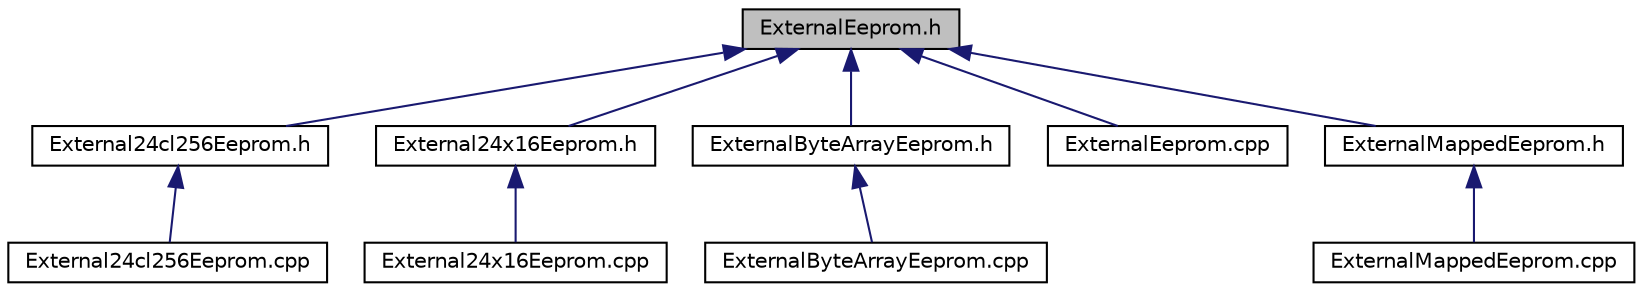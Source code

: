 digraph "ExternalEeprom.h"
{
  edge [fontname="Helvetica",fontsize="10",labelfontname="Helvetica",labelfontsize="10"];
  node [fontname="Helvetica",fontsize="10",shape=record];
  Node1 [label="ExternalEeprom.h",height=0.2,width=0.4,color="black", fillcolor="grey75", style="filled", fontcolor="black"];
  Node1 -> Node2 [dir="back",color="midnightblue",fontsize="10",style="solid",fontname="Helvetica"];
  Node2 [label="External24cl256Eeprom.h",height=0.2,width=0.4,color="black", fillcolor="white", style="filled",URL="$External24cl256Eeprom_8h.html"];
  Node2 -> Node3 [dir="back",color="midnightblue",fontsize="10",style="solid",fontname="Helvetica"];
  Node3 [label="External24cl256Eeprom.cpp",height=0.2,width=0.4,color="black", fillcolor="white", style="filled",URL="$External24cl256Eeprom_8cpp.html"];
  Node1 -> Node4 [dir="back",color="midnightblue",fontsize="10",style="solid",fontname="Helvetica"];
  Node4 [label="External24x16Eeprom.h",height=0.2,width=0.4,color="black", fillcolor="white", style="filled",URL="$External24x16Eeprom_8h.html"];
  Node4 -> Node5 [dir="back",color="midnightblue",fontsize="10",style="solid",fontname="Helvetica"];
  Node5 [label="External24x16Eeprom.cpp",height=0.2,width=0.4,color="black", fillcolor="white", style="filled",URL="$External24x16Eeprom_8cpp.html"];
  Node1 -> Node6 [dir="back",color="midnightblue",fontsize="10",style="solid",fontname="Helvetica"];
  Node6 [label="ExternalByteArrayEeprom.h",height=0.2,width=0.4,color="black", fillcolor="white", style="filled",URL="$ExternalByteArrayEeprom_8h.html"];
  Node6 -> Node7 [dir="back",color="midnightblue",fontsize="10",style="solid",fontname="Helvetica"];
  Node7 [label="ExternalByteArrayEeprom.cpp",height=0.2,width=0.4,color="black", fillcolor="white", style="filled",URL="$ExternalByteArrayEeprom_8cpp.html"];
  Node1 -> Node8 [dir="back",color="midnightblue",fontsize="10",style="solid",fontname="Helvetica"];
  Node8 [label="ExternalEeprom.cpp",height=0.2,width=0.4,color="black", fillcolor="white", style="filled",URL="$ExternalEeprom_8cpp.html"];
  Node1 -> Node9 [dir="back",color="midnightblue",fontsize="10",style="solid",fontname="Helvetica"];
  Node9 [label="ExternalMappedEeprom.h",height=0.2,width=0.4,color="black", fillcolor="white", style="filled",URL="$ExternalMappedEeprom_8h.html"];
  Node9 -> Node10 [dir="back",color="midnightblue",fontsize="10",style="solid",fontname="Helvetica"];
  Node10 [label="ExternalMappedEeprom.cpp",height=0.2,width=0.4,color="black", fillcolor="white", style="filled",URL="$ExternalMappedEeprom_8cpp.html"];
}
